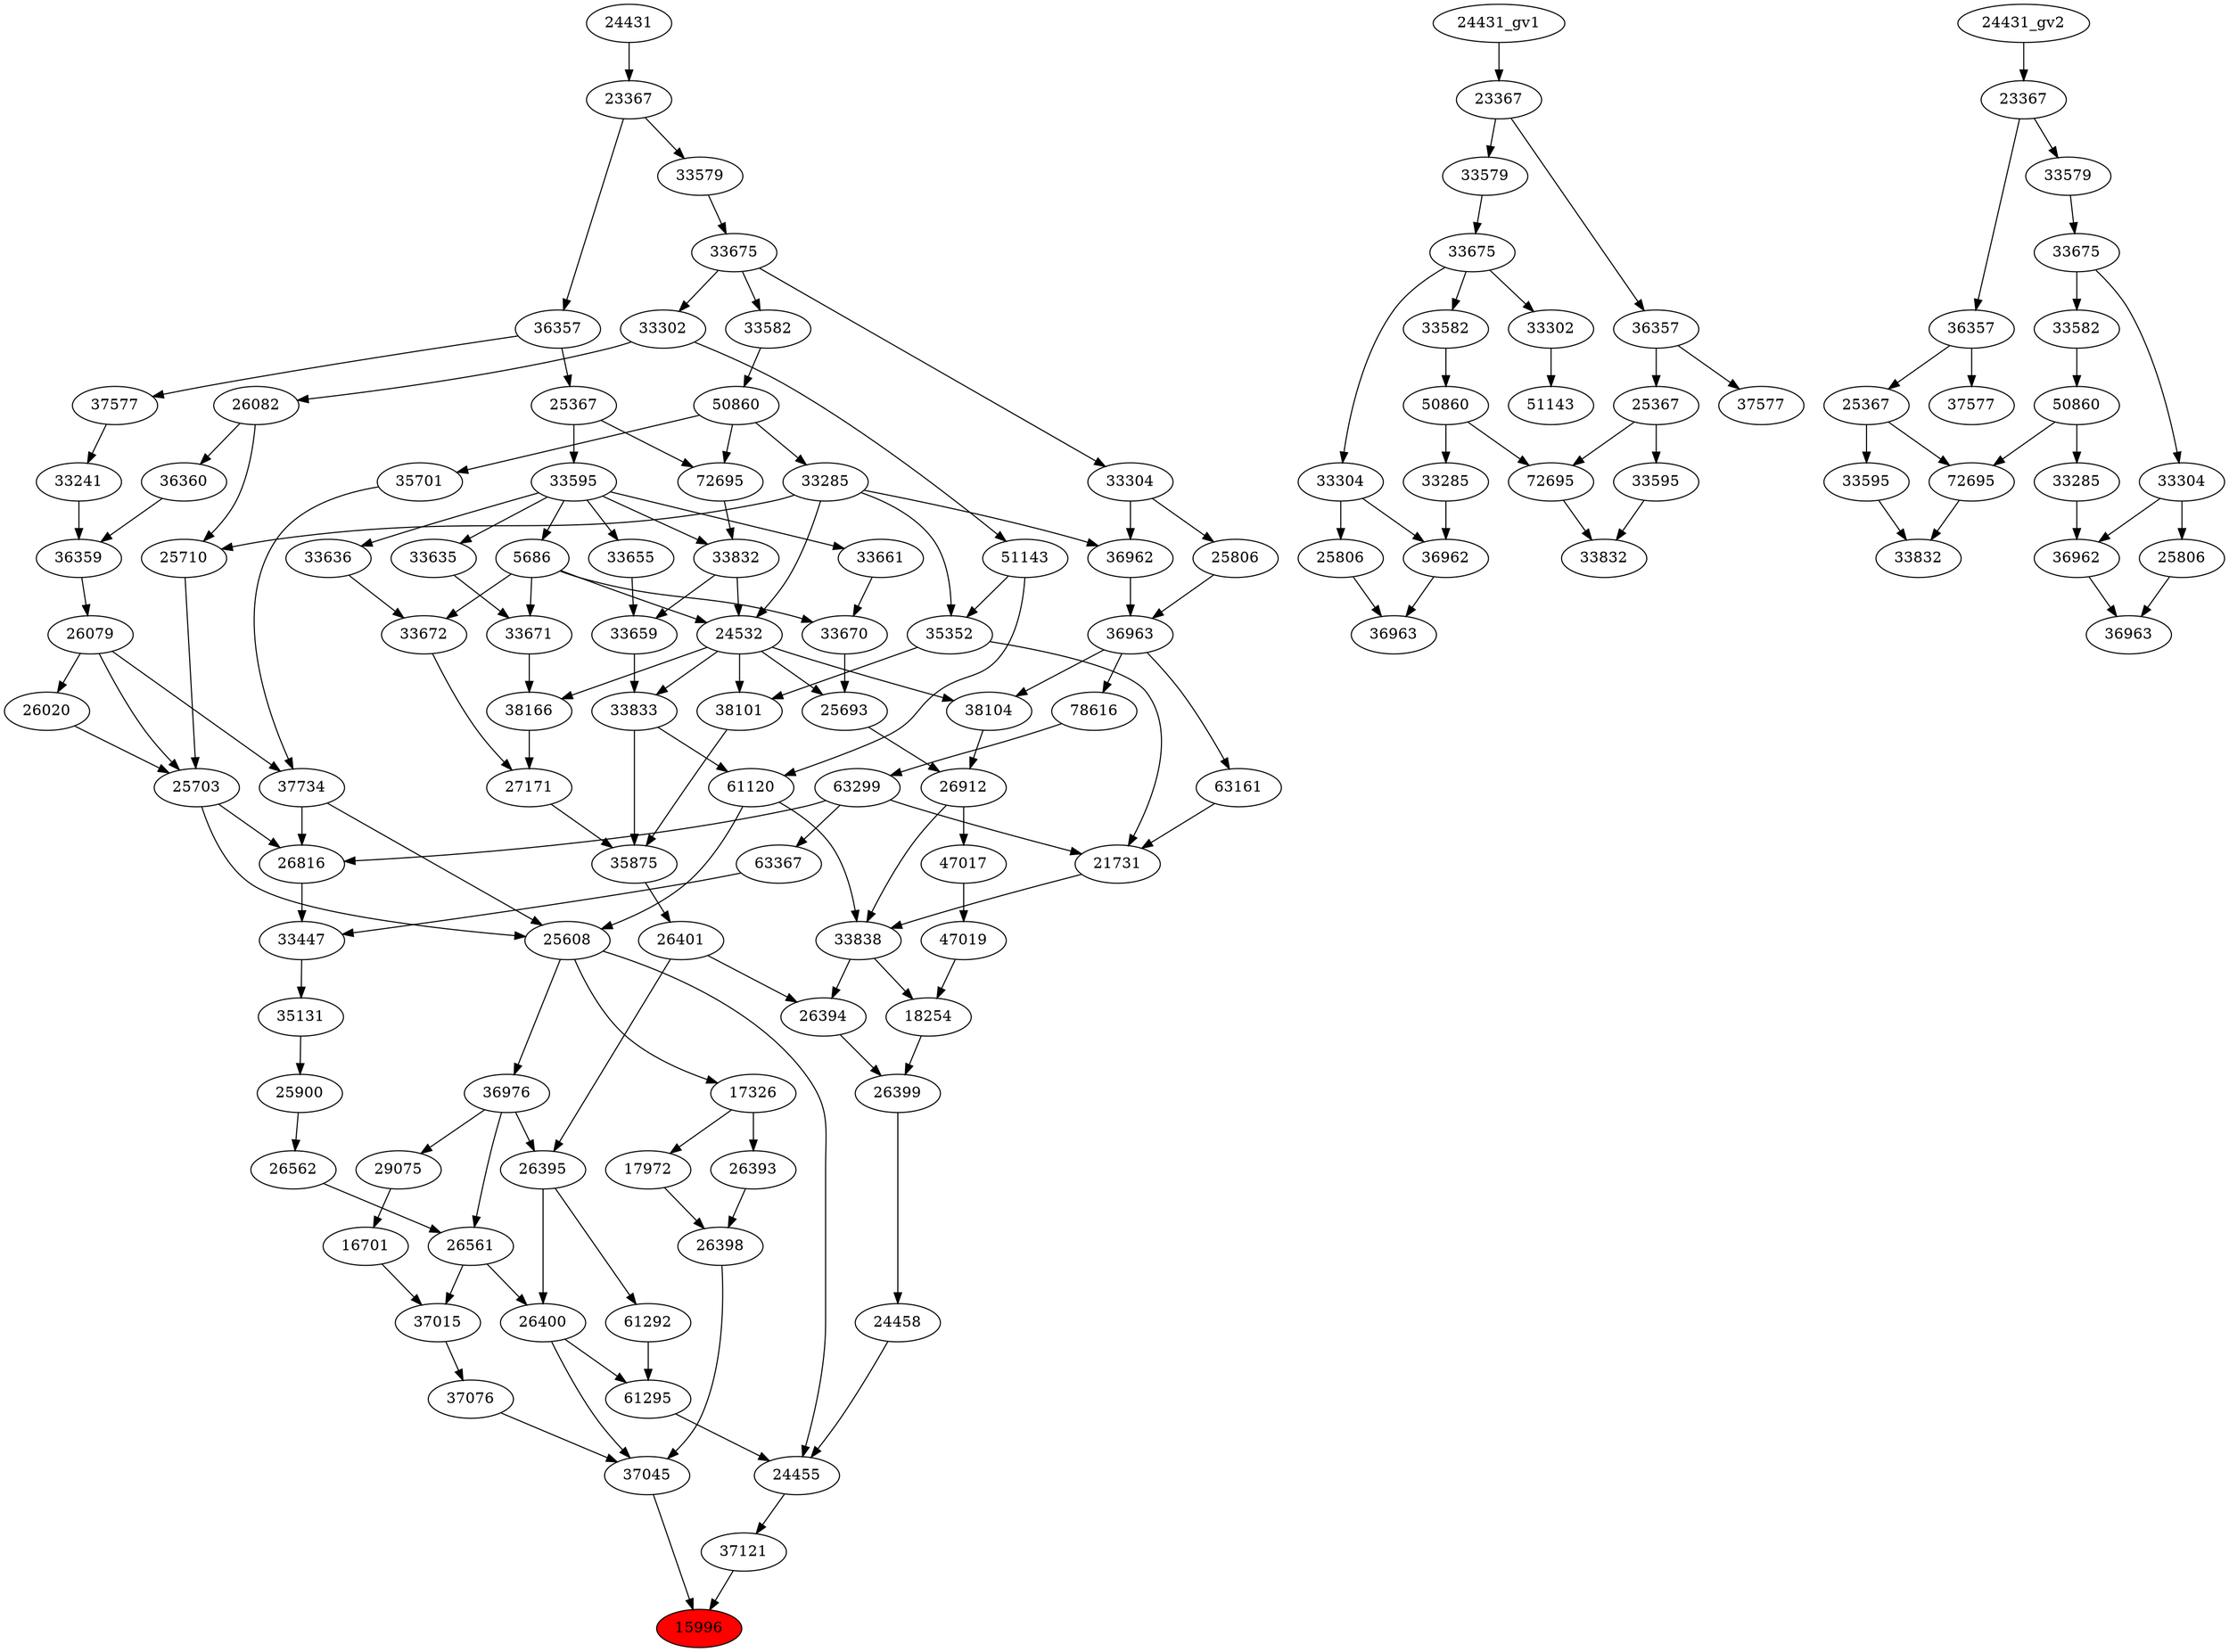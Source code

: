 strict digraph root {
	node [label="\N"];
	{
		node [fillcolor="",
			label="\N",
			style=""
		];
		15996		 [fillcolor=red,
			label=15996,
			style=filled];
		37121		 [label=37121];
		37121 -> 15996;
		37045		 [label=37045];
		37045 -> 15996;
		24455		 [label=24455];
		24455 -> 37121;
		26398		 [label=26398];
		26398 -> 37045;
		26400		 [label=26400];
		26400 -> 37045;
		61295		 [label=61295];
		26400 -> 61295;
		37076		 [label=37076];
		37076 -> 37045;
		25608		 [label=25608];
		25608 -> 24455;
		17326		 [label=17326];
		25608 -> 17326;
		36976		 [label=36976];
		25608 -> 36976;
		24458		 [label=24458];
		24458 -> 24455;
		61295 -> 24455;
		26393		 [label=26393];
		26393 -> 26398;
		17972		 [label=17972];
		17972 -> 26398;
		26395		 [label=26395];
		26395 -> 26400;
		61292		 [label=61292];
		26395 -> 61292;
		26561		 [label=26561];
		26561 -> 26400;
		37015		 [label=37015];
		26561 -> 37015;
		37015 -> 37076;
		25703		 [label=25703];
		25703 -> 25608;
		26816		 [label=26816];
		25703 -> 26816;
		37734		 [label=37734];
		37734 -> 25608;
		37734 -> 26816;
		61120		 [label=61120];
		61120 -> 25608;
		33838		 [label=33838];
		61120 -> 33838;
		26399		 [label=26399];
		26399 -> 24458;
		61292 -> 61295;
		17326 -> 26393;
		17326 -> 17972;
		36976 -> 26395;
		36976 -> 26561;
		29075		 [label=29075];
		36976 -> 29075;
		26401		 [label=26401];
		26401 -> 26395;
		26394		 [label=26394];
		26401 -> 26394;
		26562		 [label=26562];
		26562 -> 26561;
		16701		 [label=16701];
		16701 -> 37015;
		26020		 [label=26020];
		26020 -> 25703;
		26079		 [label=26079];
		26079 -> 25703;
		26079 -> 37734;
		26079 -> 26020;
		25710		 [label=25710];
		25710 -> 25703;
		35701		 [label=35701];
		35701 -> 37734;
		51143		 [label=51143];
		51143 -> 61120;
		35352		 [label=35352];
		51143 -> 35352;
		33833		 [label=33833];
		33833 -> 61120;
		35875		 [label=35875];
		33833 -> 35875;
		26394 -> 26399;
		18254		 [label=18254];
		18254 -> 26399;
		35875 -> 26401;
		25900		 [label=25900];
		25900 -> 26562;
		29075 -> 16701;
		36359		 [label=36359];
		36359 -> 26079;
		26082		 [label=26082];
		26082 -> 25710;
		36360		 [label=36360];
		26082 -> 36360;
		33285		 [label=33285];
		33285 -> 25710;
		24532		 [label=24532];
		33285 -> 24532;
		33285 -> 35352;
		36962		 [label=36962];
		33285 -> 36962;
		50860		 [label=50860];
		50860 -> 35701;
		50860 -> 33285;
		72695		 [label=72695];
		50860 -> 72695;
		33302		 [label=33302];
		33302 -> 51143;
		33302 -> 26082;
		33659		 [label=33659];
		33659 -> 33833;
		24532 -> 33833;
		38101		 [label=38101];
		24532 -> 38101;
		38166		 [label=38166];
		24532 -> 38166;
		38104		 [label=38104];
		24532 -> 38104;
		25693		 [label=25693];
		24532 -> 25693;
		33838 -> 26394;
		33838 -> 18254;
		47019		 [label=47019];
		47019 -> 18254;
		27171		 [label=27171];
		27171 -> 35875;
		38101 -> 35875;
		35131		 [label=35131];
		35131 -> 25900;
		33241		 [label=33241];
		33241 -> 36359;
		36360 -> 36359;
		33582		 [label=33582];
		33582 -> 50860;
		33675		 [label=33675];
		33675 -> 33302;
		33675 -> 33582;
		33304		 [label=33304];
		33675 -> 33304;
		33655		 [label=33655];
		33655 -> 33659;
		33832		 [label=33832];
		33832 -> 33659;
		33832 -> 24532;
		5686		 [label=5686];
		5686 -> 24532;
		33672		 [label=33672];
		5686 -> 33672;
		33671		 [label=33671];
		5686 -> 33671;
		33670		 [label=33670];
		5686 -> 33670;
		21731		 [label=21731];
		21731 -> 33838;
		26912		 [label=26912];
		26912 -> 33838;
		47017		 [label=47017];
		26912 -> 47017;
		47017 -> 47019;
		33672 -> 27171;
		38166 -> 27171;
		35352 -> 38101;
		35352 -> 21731;
		33447		 [label=33447];
		33447 -> 35131;
		37577		 [label=37577];
		37577 -> 33241;
		33579		 [label=33579];
		33579 -> 33675;
		33595		 [label=33595];
		33595 -> 33655;
		33595 -> 33832;
		33595 -> 5686;
		33636		 [label=33636];
		33595 -> 33636;
		33635		 [label=33635];
		33595 -> 33635;
		33661		 [label=33661];
		33595 -> 33661;
		72695 -> 33832;
		63161		 [label=63161];
		63161 -> 21731;
		63299		 [label=63299];
		63299 -> 21731;
		63367		 [label=63367];
		63299 -> 63367;
		63299 -> 26816;
		38104 -> 26912;
		25693 -> 26912;
		33636 -> 33672;
		33671 -> 38166;
		63367 -> 33447;
		26816 -> 33447;
		36357		 [label=36357];
		36357 -> 37577;
		25367		 [label=25367];
		36357 -> 25367;
		23367		 [label=23367];
		23367 -> 33579;
		23367 -> 36357;
		25367 -> 33595;
		25367 -> 72695;
		36963		 [label=36963];
		36963 -> 63161;
		36963 -> 38104;
		78616		 [label=78616];
		36963 -> 78616;
		78616 -> 63299;
		33670 -> 25693;
		33635 -> 33671;
		24431		 [label=24431];
		24431 -> 23367;
		36962 -> 36963;
		25806		 [label=25806];
		25806 -> 36963;
		33661 -> 33670;
		33304 -> 36962;
		33304 -> 25806;
	}
	{
		node [label="\N"];
		"51143_gv1"		 [label=51143];
		"33302_gv1"		 [label=33302];
		"33302_gv1" -> "51143_gv1";
		"33285_gv1"		 [label=33285];
		"36962_gv1"		 [label=36962];
		"33285_gv1" -> "36962_gv1";
		"50860_gv1"		 [label=50860];
		"50860_gv1" -> "33285_gv1";
		"72695_gv1"		 [label=72695];
		"50860_gv1" -> "72695_gv1";
		"33582_gv1"		 [label=33582];
		"33582_gv1" -> "50860_gv1";
		"33675_gv1"		 [label=33675];
		"33675_gv1" -> "33302_gv1";
		"33675_gv1" -> "33582_gv1";
		"33304_gv1"		 [label=33304];
		"33675_gv1" -> "33304_gv1";
		"33579_gv1"		 [label=33579];
		"33579_gv1" -> "33675_gv1";
		"33832_gv1"		 [label=33832];
		"72695_gv1" -> "33832_gv1";
		"33595_gv1"		 [label=33595];
		"33595_gv1" -> "33832_gv1";
		"37577_gv1"		 [label=37577];
		"36357_gv1"		 [label=36357];
		"36357_gv1" -> "37577_gv1";
		"25367_gv1"		 [label=25367];
		"36357_gv1" -> "25367_gv1";
		"23367_gv1"		 [label=23367];
		"23367_gv1" -> "33579_gv1";
		"23367_gv1" -> "36357_gv1";
		"25367_gv1" -> "72695_gv1";
		"25367_gv1" -> "33595_gv1";
		"24431_gv1" -> "23367_gv1";
		"36963_gv1"		 [label=36963];
		"36962_gv1" -> "36963_gv1";
		"25806_gv1"		 [label=25806];
		"25806_gv1" -> "36963_gv1";
		"33304_gv1" -> "36962_gv1";
		"33304_gv1" -> "25806_gv1";
	}
	{
		node [label="\N"];
		"33832_gv2"		 [label=33832];
		"72695_gv2"		 [label=72695];
		"72695_gv2" -> "33832_gv2";
		"33595_gv2"		 [label=33595];
		"33595_gv2" -> "33832_gv2";
		"50860_gv2"		 [label=50860];
		"50860_gv2" -> "72695_gv2";
		"33285_gv2"		 [label=33285];
		"50860_gv2" -> "33285_gv2";
		"33582_gv2"		 [label=33582];
		"33582_gv2" -> "50860_gv2";
		"36963_gv2"		 [label=36963];
		"36962_gv2"		 [label=36962];
		"36962_gv2" -> "36963_gv2";
		"25806_gv2"		 [label=25806];
		"25806_gv2" -> "36963_gv2";
		"25367_gv2"		 [label=25367];
		"25367_gv2" -> "72695_gv2";
		"25367_gv2" -> "33595_gv2";
		"33304_gv2"		 [label=33304];
		"33304_gv2" -> "36962_gv2";
		"33304_gv2" -> "25806_gv2";
		"37577_gv2"		 [label=37577];
		"36357_gv2"		 [label=36357];
		"36357_gv2" -> "25367_gv2";
		"36357_gv2" -> "37577_gv2";
		"33675_gv2"		 [label=33675];
		"33675_gv2" -> "33582_gv2";
		"33675_gv2" -> "33304_gv2";
		"33285_gv2" -> "36962_gv2";
		"23367_gv2"		 [label=23367];
		"23367_gv2" -> "36357_gv2";
		"33579_gv2"		 [label=33579];
		"23367_gv2" -> "33579_gv2";
		"33579_gv2" -> "33675_gv2";
		"24431_gv2" -> "23367_gv2";
	}
}
